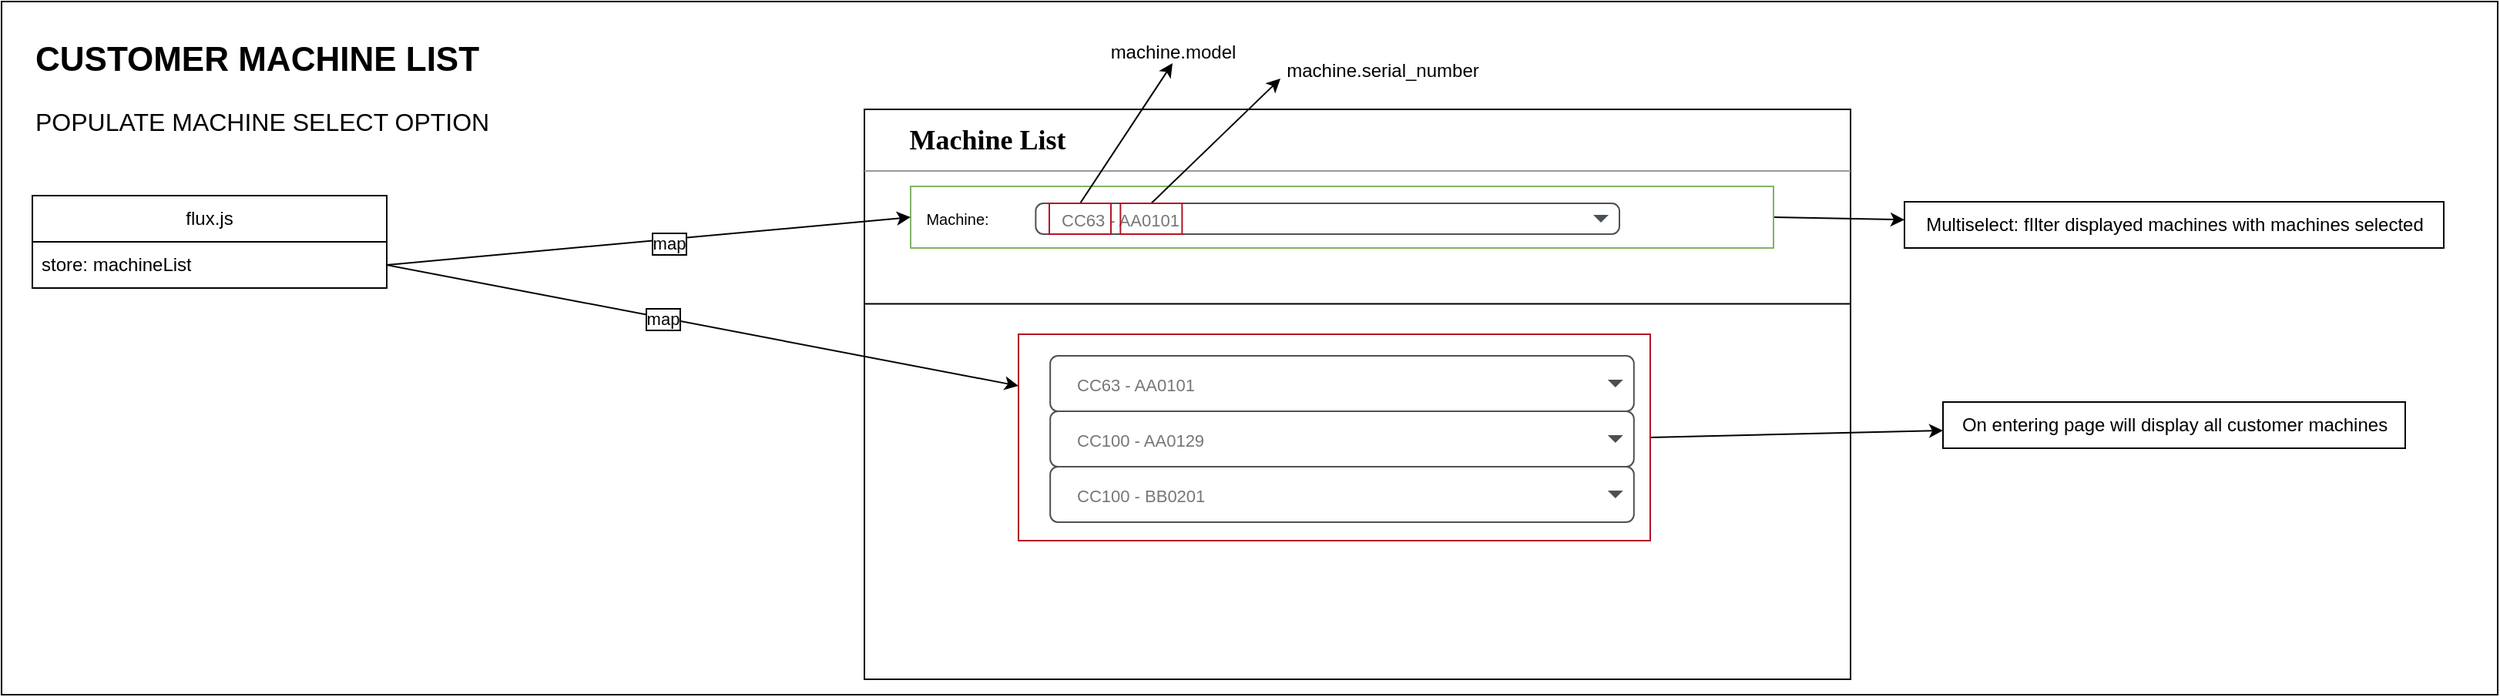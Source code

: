 <mxfile>
    <diagram name="Página-1" id="bCabtzZe-On4UlTafJGf">
        <mxGraphModel dx="33" dy="114" grid="1" gridSize="10" guides="1" tooltips="1" connect="1" arrows="1" fold="1" page="1" pageScale="1" pageWidth="827" pageHeight="1169" math="0" shadow="0">
            <root>
                <mxCell id="0"/>
                <mxCell id="1" parent="0"/>
                <mxCell id="NxFCnqgn0DQF930zjPqC-115" value="" style="rounded=0;whiteSpace=wrap;html=1;fillColor=none;" parent="1" vertex="1">
                    <mxGeometry x="1258" y="360" width="1620" height="450" as="geometry"/>
                </mxCell>
                <mxCell id="NxFCnqgn0DQF930zjPqC-2" value="" style="rounded=0;whiteSpace=wrap;html=1;" parent="1" vertex="1">
                    <mxGeometry x="1818" y="430" width="640" height="370" as="geometry"/>
                </mxCell>
                <mxCell id="NxFCnqgn0DQF930zjPqC-23" value="" style="shape=line;perimeter=none;resizeWidth=1;fillColor=none;fontColor=#E6E6E6;" parent="1" vertex="1">
                    <mxGeometry x="1818" y="551.25" width="640" height="10" as="geometry"/>
                </mxCell>
                <mxCell id="NxFCnqgn0DQF930zjPqC-27" value="" style="shape=line;strokeColor=#999999;perimeter=none;resizeWidth=1;" parent="1" vertex="1">
                    <mxGeometry x="1818" y="465" width="640" height="10" as="geometry"/>
                </mxCell>
                <mxCell id="NxFCnqgn0DQF930zjPqC-28" value="&lt;h3&gt;&lt;font face=&quot;Verdana&quot; style=&quot;font-size: 18px;&quot;&gt;Machine List&lt;/font&gt;&lt;/h3&gt;" style="text;strokeColor=none;align=center;fillColor=none;html=1;verticalAlign=middle;whiteSpace=wrap;rounded=0;" parent="1" vertex="1">
                    <mxGeometry x="1818" y="430" width="160" height="40" as="geometry"/>
                </mxCell>
                <mxCell id="NxFCnqgn0DQF930zjPqC-31" value="&lt;span style=&quot;font-size: 10px;&quot;&gt;Machine:&lt;/span&gt;" style="text;strokeColor=none;align=center;fillColor=none;html=1;verticalAlign=middle;whiteSpace=wrap;rounded=0;" parent="1" vertex="1">
                    <mxGeometry x="1826.56" y="486" width="102.62" height="30" as="geometry"/>
                </mxCell>
                <mxCell id="4MJQGTbwfi2Cli83ThLc-63" style="rounded=0;orthogonalLoop=1;jettySize=auto;html=1;exitX=1;exitY=0.5;exitDx=0;exitDy=0;" parent="1" source="NxFCnqgn0DQF930zjPqC-50" target="4MJQGTbwfi2Cli83ThLc-62" edge="1">
                    <mxGeometry relative="1" as="geometry"/>
                </mxCell>
                <mxCell id="NxFCnqgn0DQF930zjPqC-50" value="" style="rounded=0;whiteSpace=wrap;html=1;fillColor=none;strokeColor=#82b366;" parent="1" vertex="1">
                    <mxGeometry x="1848" y="480" width="560" height="40" as="geometry"/>
                </mxCell>
                <mxCell id="NxFCnqgn0DQF930zjPqC-54" value="flux.js" style="swimlane;fontStyle=0;childLayout=stackLayout;horizontal=1;startSize=30;horizontalStack=0;resizeParent=1;resizeParentMax=0;resizeLast=0;collapsible=1;marginBottom=0;whiteSpace=wrap;html=1;" parent="1" vertex="1">
                    <mxGeometry x="1278" y="486" width="230" height="60" as="geometry"/>
                </mxCell>
                <mxCell id="NxFCnqgn0DQF930zjPqC-55" value="store: machineList" style="text;strokeColor=none;fillColor=none;align=left;verticalAlign=middle;spacingLeft=4;spacingRight=4;overflow=hidden;points=[[0,0.5],[1,0.5]];portConstraint=eastwest;rotatable=0;whiteSpace=wrap;html=1;" parent="NxFCnqgn0DQF930zjPqC-54" vertex="1">
                    <mxGeometry y="30" width="230" height="30" as="geometry"/>
                </mxCell>
                <mxCell id="NxFCnqgn0DQF930zjPqC-59" style="rounded=0;orthogonalLoop=1;jettySize=auto;html=1;exitX=1;exitY=0.5;exitDx=0;exitDy=0;entryX=0;entryY=0.25;entryDx=0;entryDy=0;" parent="1" source="NxFCnqgn0DQF930zjPqC-55" target="4MJQGTbwfi2Cli83ThLc-57" edge="1">
                    <mxGeometry relative="1" as="geometry">
                        <mxPoint x="1738" y="470" as="targetPoint"/>
                    </mxGeometry>
                </mxCell>
                <mxCell id="NxFCnqgn0DQF930zjPqC-60" value="map" style="edgeLabel;html=1;align=center;verticalAlign=middle;resizable=0;points=[];labelBorderColor=default;" parent="NxFCnqgn0DQF930zjPqC-59" vertex="1" connectable="0">
                    <mxGeometry x="-0.126" relative="1" as="geometry">
                        <mxPoint as="offset"/>
                    </mxGeometry>
                </mxCell>
                <mxCell id="NxFCnqgn0DQF930zjPqC-82" value="CUSTOMER MACHINE LIST" style="text;html=1;align=left;verticalAlign=middle;resizable=0;points=[];autosize=1;strokeColor=none;fillColor=none;fontSize=22;fontStyle=1" parent="1" vertex="1">
                    <mxGeometry x="1278" y="378" width="310" height="40" as="geometry"/>
                </mxCell>
                <mxCell id="2" value="POPULATE MACHINE SELECT OPTION" style="text;html=1;align=left;verticalAlign=middle;resizable=0;points=[];autosize=1;strokeColor=none;fillColor=none;fontSize=16;fontStyle=0" parent="1" vertex="1">
                    <mxGeometry x="1278" y="423" width="320" height="30" as="geometry"/>
                </mxCell>
                <mxCell id="NxFCnqgn0DQF930zjPqC-29" value="&lt;font style=&quot;font-size: 11px;&quot;&gt;CC63 - AA0101&lt;/font&gt;" style="html=1;shadow=0;dashed=0;shape=mxgraph.bootstrap.rrect;rSize=5;strokeColor=#505050;strokeWidth=1;fillColor=#ffffff;fontColor=#777777;whiteSpace=wrap;align=left;verticalAlign=middle;fontStyle=0;fontSize=14;spacingRight=0;spacing=17;" parent="1" vertex="1">
                    <mxGeometry x="1929.18" y="491" width="378.82" height="20" as="geometry"/>
                </mxCell>
                <mxCell id="NxFCnqgn0DQF930zjPqC-30" value="" style="shape=triangle;direction=south;fillColor=#495057;strokeColor=none;perimeter=none;" parent="NxFCnqgn0DQF930zjPqC-29" vertex="1">
                    <mxGeometry x="1" y="0.5" width="10" height="5" relative="1" as="geometry">
                        <mxPoint x="-17" y="-2.5" as="offset"/>
                    </mxGeometry>
                </mxCell>
                <mxCell id="NxFCnqgn0DQF930zjPqC-88" style="rounded=0;orthogonalLoop=1;jettySize=auto;html=1;exitX=0.5;exitY=0;exitDx=0;exitDy=0;" parent="1" source="NxFCnqgn0DQF930zjPqC-85" edge="1">
                    <mxGeometry relative="1" as="geometry">
                        <mxPoint x="2088" y="410" as="targetPoint"/>
                    </mxGeometry>
                </mxCell>
                <mxCell id="NxFCnqgn0DQF930zjPqC-85" value="" style="rounded=0;whiteSpace=wrap;html=1;fillColor=none;strokeColor=#B31525;" parent="1" vertex="1">
                    <mxGeometry x="1984.18" y="491" width="40" height="20" as="geometry"/>
                </mxCell>
                <mxCell id="NxFCnqgn0DQF930zjPqC-87" style="rounded=0;orthogonalLoop=1;jettySize=auto;html=1;exitX=0.5;exitY=0;exitDx=0;exitDy=0;" parent="1" source="NxFCnqgn0DQF930zjPqC-86" edge="1">
                    <mxGeometry relative="1" as="geometry">
                        <mxPoint x="2018" y="400" as="targetPoint"/>
                    </mxGeometry>
                </mxCell>
                <mxCell id="NxFCnqgn0DQF930zjPqC-86" value="" style="rounded=0;whiteSpace=wrap;html=1;fillColor=none;strokeColor=#B31525;" parent="1" vertex="1">
                    <mxGeometry x="1938" y="491" width="40" height="20" as="geometry"/>
                </mxCell>
                <mxCell id="NxFCnqgn0DQF930zjPqC-89" value="machine.model" style="text;html=1;align=center;verticalAlign=middle;resizable=0;points=[];autosize=1;strokeColor=none;fillColor=none;" parent="1" vertex="1">
                    <mxGeometry x="1968" y="378" width="100" height="30" as="geometry"/>
                </mxCell>
                <mxCell id="NxFCnqgn0DQF930zjPqC-90" value="machine.serial_number" style="text;html=1;align=center;verticalAlign=middle;resizable=0;points=[];autosize=1;strokeColor=none;fillColor=none;" parent="1" vertex="1">
                    <mxGeometry x="2079.18" y="390" width="150" height="30" as="geometry"/>
                </mxCell>
                <mxCell id="4MJQGTbwfi2Cli83ThLc-41" value="&lt;font style=&quot;font-size: 11px;&quot;&gt;CC63 - AA0101&lt;/font&gt;" style="html=1;shadow=0;dashed=0;shape=mxgraph.bootstrap.rrect;rSize=5;strokeColor=#505050;strokeWidth=1;fillColor=#ffffff;fontColor=#777777;whiteSpace=wrap;align=left;verticalAlign=middle;fontStyle=0;fontSize=14;spacingRight=0;spacing=17;" parent="1" vertex="1">
                    <mxGeometry x="1938.59" y="590" width="378.82" height="36" as="geometry"/>
                </mxCell>
                <mxCell id="4MJQGTbwfi2Cli83ThLc-42" value="" style="shape=triangle;direction=south;fillColor=#495057;strokeColor=none;perimeter=none;" parent="4MJQGTbwfi2Cli83ThLc-41" vertex="1">
                    <mxGeometry x="1" y="0.5" width="10" height="5" relative="1" as="geometry">
                        <mxPoint x="-17" y="-2.5" as="offset"/>
                    </mxGeometry>
                </mxCell>
                <mxCell id="4MJQGTbwfi2Cli83ThLc-49" value="&lt;font style=&quot;font-size: 11px;&quot;&gt;CC100 - AA0129&lt;/font&gt;" style="html=1;shadow=0;dashed=0;shape=mxgraph.bootstrap.rrect;rSize=5;strokeColor=#505050;strokeWidth=1;fillColor=#ffffff;fontColor=#777777;whiteSpace=wrap;align=left;verticalAlign=middle;fontStyle=0;fontSize=14;spacingRight=0;spacing=17;" parent="1" vertex="1">
                    <mxGeometry x="1938.59" y="626" width="378.82" height="36" as="geometry"/>
                </mxCell>
                <mxCell id="4MJQGTbwfi2Cli83ThLc-50" value="" style="shape=triangle;direction=south;fillColor=#495057;strokeColor=none;perimeter=none;" parent="4MJQGTbwfi2Cli83ThLc-49" vertex="1">
                    <mxGeometry x="1" y="0.5" width="10" height="5" relative="1" as="geometry">
                        <mxPoint x="-17" y="-2.5" as="offset"/>
                    </mxGeometry>
                </mxCell>
                <mxCell id="4MJQGTbwfi2Cli83ThLc-53" value="&lt;font style=&quot;font-size: 11px;&quot;&gt;CC100 - BB0201&lt;/font&gt;" style="html=1;shadow=0;dashed=0;shape=mxgraph.bootstrap.rrect;rSize=5;strokeColor=#505050;strokeWidth=1;fillColor=#ffffff;fontColor=#777777;whiteSpace=wrap;align=left;verticalAlign=middle;fontStyle=0;fontSize=14;spacingRight=0;spacing=17;" parent="1" vertex="1">
                    <mxGeometry x="1938.59" y="662" width="378.82" height="36" as="geometry"/>
                </mxCell>
                <mxCell id="4MJQGTbwfi2Cli83ThLc-54" value="" style="shape=triangle;direction=south;fillColor=#495057;strokeColor=none;perimeter=none;" parent="4MJQGTbwfi2Cli83ThLc-53" vertex="1">
                    <mxGeometry x="1" y="0.5" width="10" height="5" relative="1" as="geometry">
                        <mxPoint x="-17" y="-2.5" as="offset"/>
                    </mxGeometry>
                </mxCell>
                <mxCell id="4MJQGTbwfi2Cli83ThLc-61" style="rounded=0;orthogonalLoop=1;jettySize=auto;html=1;exitX=1;exitY=0.5;exitDx=0;exitDy=0;" parent="1" source="4MJQGTbwfi2Cli83ThLc-57" target="4MJQGTbwfi2Cli83ThLc-60" edge="1">
                    <mxGeometry relative="1" as="geometry"/>
                </mxCell>
                <mxCell id="4MJQGTbwfi2Cli83ThLc-57" value="" style="rounded=0;whiteSpace=wrap;html=1;fillColor=none;strokeColor=#B31525;" parent="1" vertex="1">
                    <mxGeometry x="1918" y="576" width="410" height="134" as="geometry"/>
                </mxCell>
                <mxCell id="4MJQGTbwfi2Cli83ThLc-58" style="rounded=0;orthogonalLoop=1;jettySize=auto;html=1;exitX=1;exitY=0.5;exitDx=0;exitDy=0;entryX=0;entryY=0.5;entryDx=0;entryDy=0;" parent="1" source="NxFCnqgn0DQF930zjPqC-55" target="NxFCnqgn0DQF930zjPqC-50" edge="1">
                    <mxGeometry relative="1" as="geometry">
                        <mxPoint x="1518" y="541" as="sourcePoint"/>
                        <mxPoint x="1928" y="620" as="targetPoint"/>
                    </mxGeometry>
                </mxCell>
                <mxCell id="4MJQGTbwfi2Cli83ThLc-59" value="map" style="edgeLabel;html=1;align=center;verticalAlign=middle;resizable=0;points=[];labelBorderColor=default;" parent="4MJQGTbwfi2Cli83ThLc-58" vertex="1" connectable="0">
                    <mxGeometry x="-0.126" relative="1" as="geometry">
                        <mxPoint x="34" y="-1" as="offset"/>
                    </mxGeometry>
                </mxCell>
                <mxCell id="4MJQGTbwfi2Cli83ThLc-60" value="On entering page will display all customer machines" style="text;html=1;align=center;verticalAlign=middle;resizable=0;points=[];autosize=1;strokeColor=default;fillColor=none;labelBorderColor=none;" parent="1" vertex="1">
                    <mxGeometry x="2518" y="620" width="300" height="30" as="geometry"/>
                </mxCell>
                <mxCell id="4MJQGTbwfi2Cli83ThLc-62" value="Multiselect: fIlter displayed machines with machines selected" style="text;html=1;align=center;verticalAlign=middle;resizable=0;points=[];autosize=1;strokeColor=default;fillColor=none;labelBorderColor=none;" parent="1" vertex="1">
                    <mxGeometry x="2493" y="490" width="350" height="30" as="geometry"/>
                </mxCell>
            </root>
        </mxGraphModel>
    </diagram>
</mxfile>